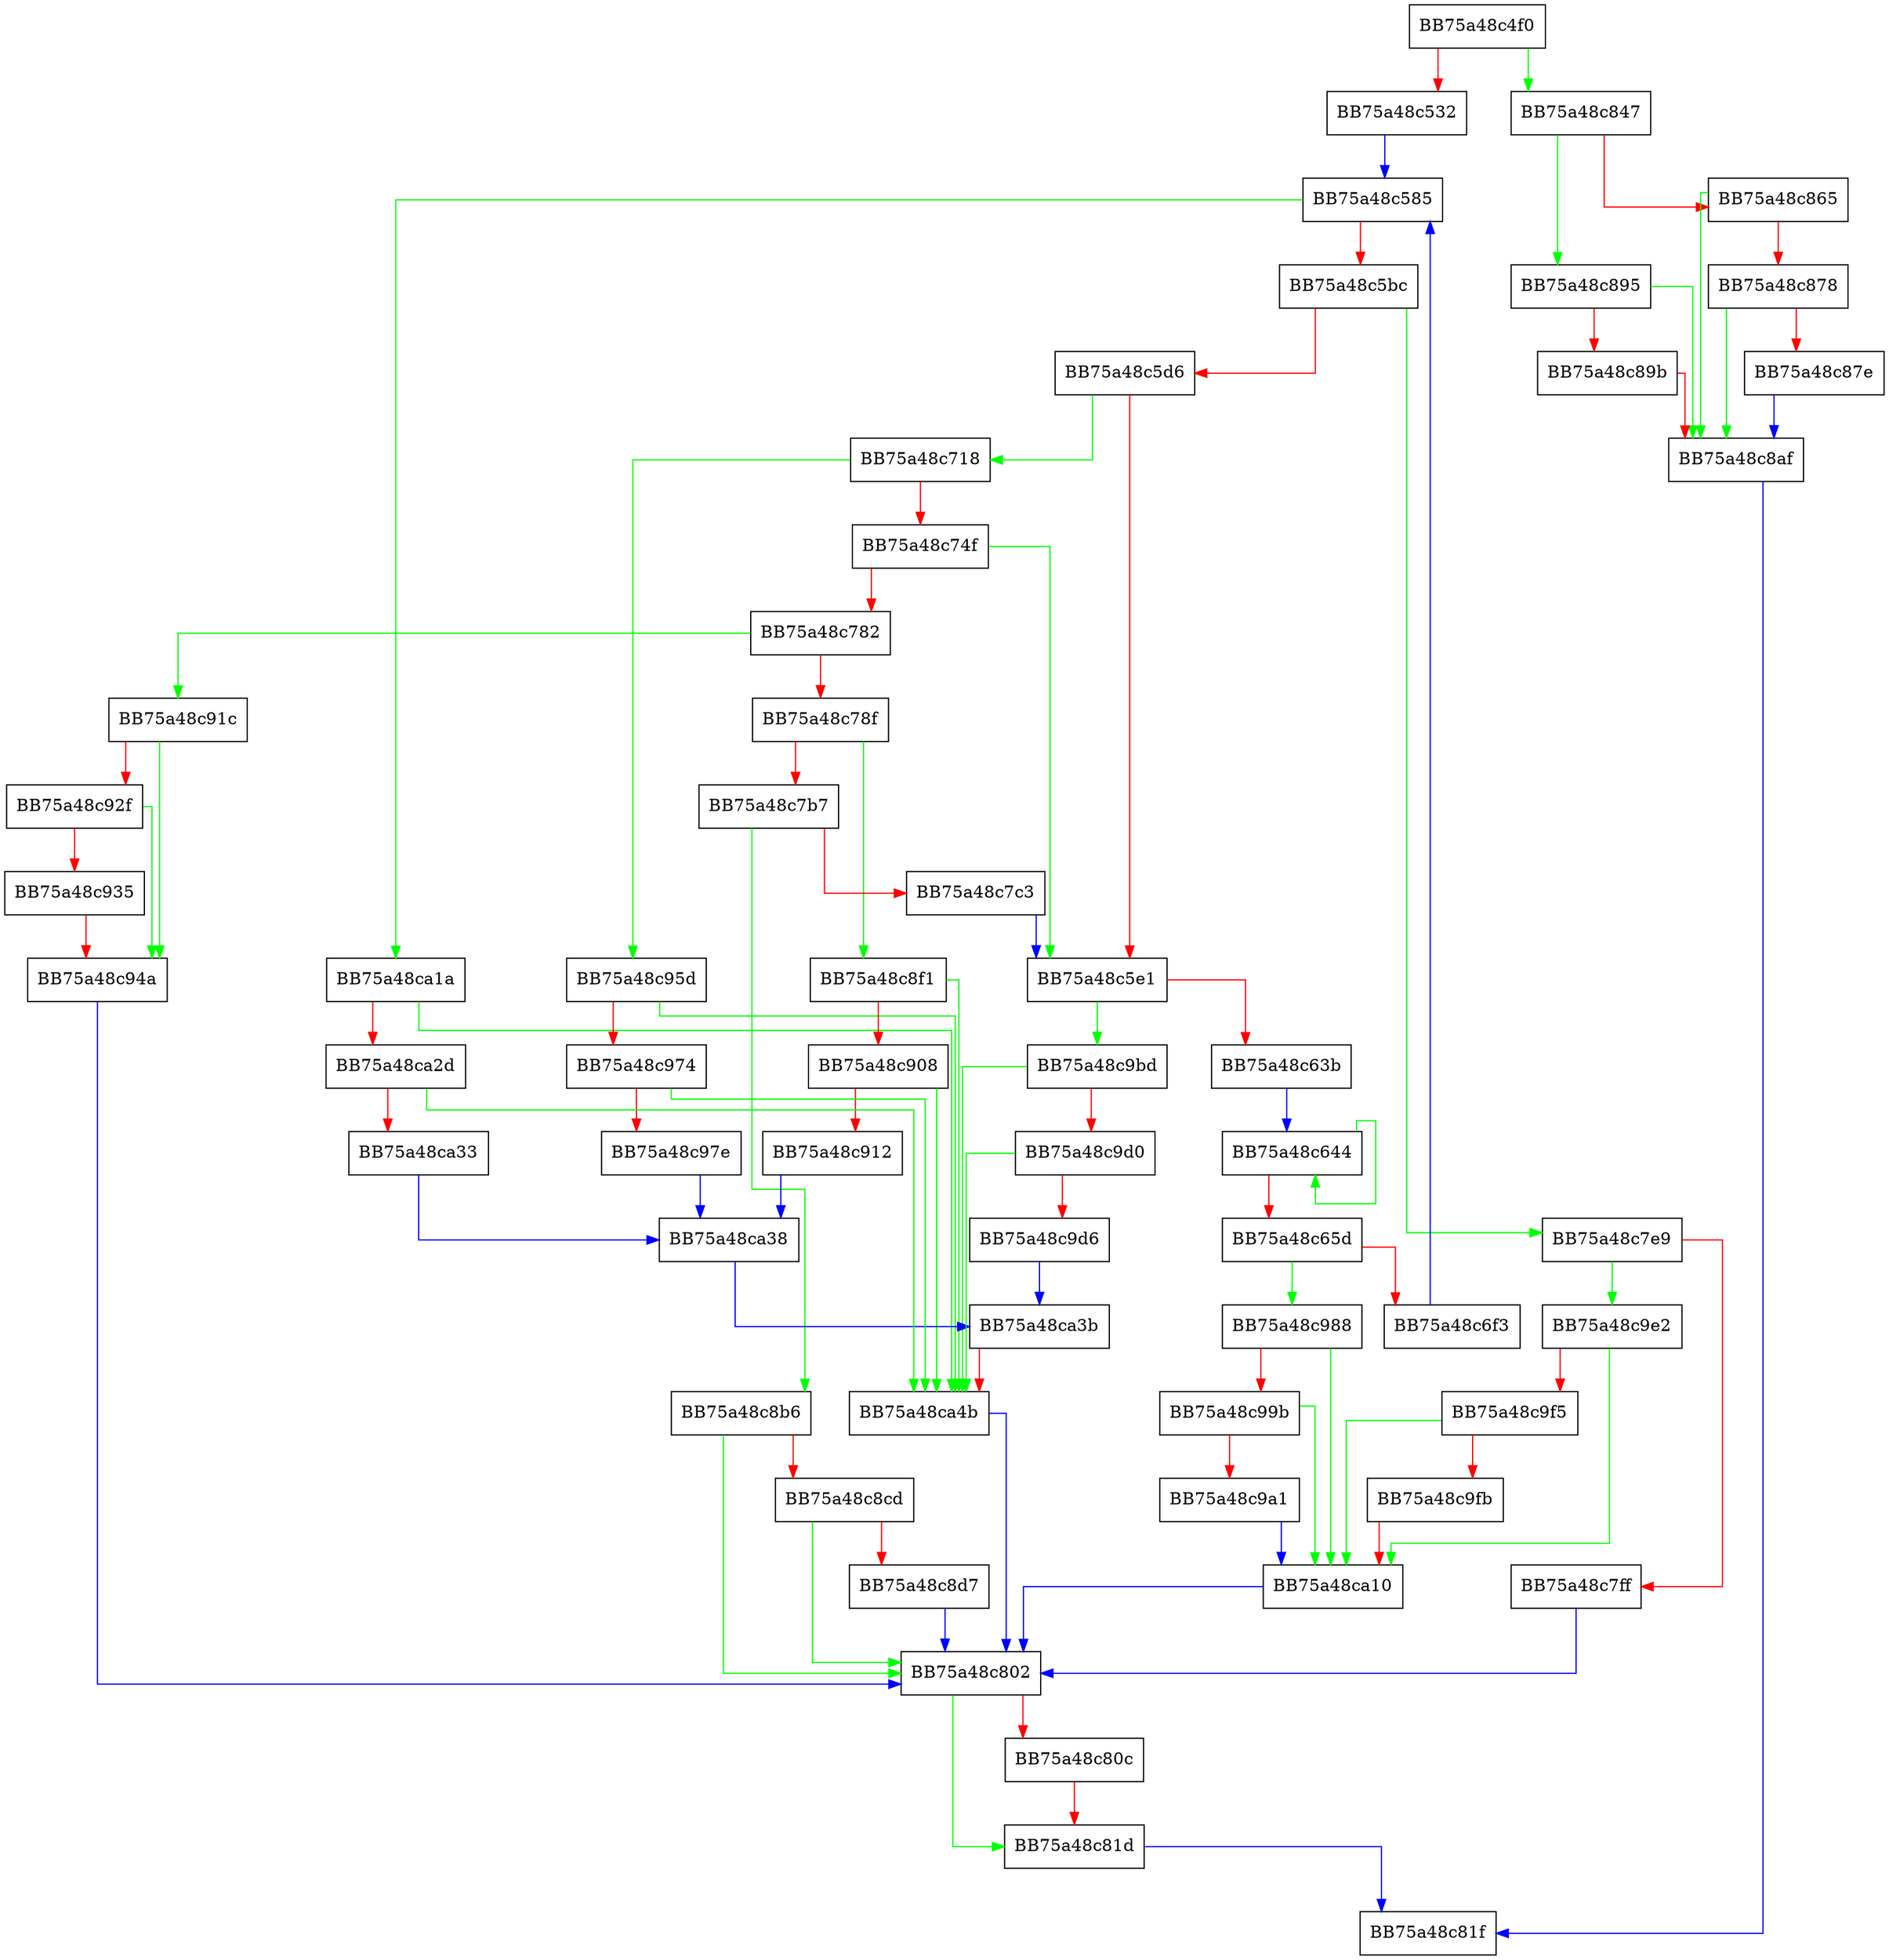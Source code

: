 digraph ResolveRelocations {
  node [shape="box"];
  graph [splines=ortho];
  BB75a48c4f0 -> BB75a48c847 [color="green"];
  BB75a48c4f0 -> BB75a48c532 [color="red"];
  BB75a48c532 -> BB75a48c585 [color="blue"];
  BB75a48c585 -> BB75a48ca1a [color="green"];
  BB75a48c585 -> BB75a48c5bc [color="red"];
  BB75a48c5bc -> BB75a48c7e9 [color="green"];
  BB75a48c5bc -> BB75a48c5d6 [color="red"];
  BB75a48c5d6 -> BB75a48c718 [color="green"];
  BB75a48c5d6 -> BB75a48c5e1 [color="red"];
  BB75a48c5e1 -> BB75a48c9bd [color="green"];
  BB75a48c5e1 -> BB75a48c63b [color="red"];
  BB75a48c63b -> BB75a48c644 [color="blue"];
  BB75a48c644 -> BB75a48c644 [color="green"];
  BB75a48c644 -> BB75a48c65d [color="red"];
  BB75a48c65d -> BB75a48c988 [color="green"];
  BB75a48c65d -> BB75a48c6f3 [color="red"];
  BB75a48c6f3 -> BB75a48c585 [color="blue"];
  BB75a48c718 -> BB75a48c95d [color="green"];
  BB75a48c718 -> BB75a48c74f [color="red"];
  BB75a48c74f -> BB75a48c5e1 [color="green"];
  BB75a48c74f -> BB75a48c782 [color="red"];
  BB75a48c782 -> BB75a48c91c [color="green"];
  BB75a48c782 -> BB75a48c78f [color="red"];
  BB75a48c78f -> BB75a48c8f1 [color="green"];
  BB75a48c78f -> BB75a48c7b7 [color="red"];
  BB75a48c7b7 -> BB75a48c8b6 [color="green"];
  BB75a48c7b7 -> BB75a48c7c3 [color="red"];
  BB75a48c7c3 -> BB75a48c5e1 [color="blue"];
  BB75a48c7e9 -> BB75a48c9e2 [color="green"];
  BB75a48c7e9 -> BB75a48c7ff [color="red"];
  BB75a48c7ff -> BB75a48c802 [color="blue"];
  BB75a48c802 -> BB75a48c81d [color="green"];
  BB75a48c802 -> BB75a48c80c [color="red"];
  BB75a48c80c -> BB75a48c81d [color="red"];
  BB75a48c81d -> BB75a48c81f [color="blue"];
  BB75a48c847 -> BB75a48c895 [color="green"];
  BB75a48c847 -> BB75a48c865 [color="red"];
  BB75a48c865 -> BB75a48c8af [color="green"];
  BB75a48c865 -> BB75a48c878 [color="red"];
  BB75a48c878 -> BB75a48c8af [color="green"];
  BB75a48c878 -> BB75a48c87e [color="red"];
  BB75a48c87e -> BB75a48c8af [color="blue"];
  BB75a48c895 -> BB75a48c8af [color="green"];
  BB75a48c895 -> BB75a48c89b [color="red"];
  BB75a48c89b -> BB75a48c8af [color="red"];
  BB75a48c8af -> BB75a48c81f [color="blue"];
  BB75a48c8b6 -> BB75a48c802 [color="green"];
  BB75a48c8b6 -> BB75a48c8cd [color="red"];
  BB75a48c8cd -> BB75a48c802 [color="green"];
  BB75a48c8cd -> BB75a48c8d7 [color="red"];
  BB75a48c8d7 -> BB75a48c802 [color="blue"];
  BB75a48c8f1 -> BB75a48ca4b [color="green"];
  BB75a48c8f1 -> BB75a48c908 [color="red"];
  BB75a48c908 -> BB75a48ca4b [color="green"];
  BB75a48c908 -> BB75a48c912 [color="red"];
  BB75a48c912 -> BB75a48ca38 [color="blue"];
  BB75a48c91c -> BB75a48c94a [color="green"];
  BB75a48c91c -> BB75a48c92f [color="red"];
  BB75a48c92f -> BB75a48c94a [color="green"];
  BB75a48c92f -> BB75a48c935 [color="red"];
  BB75a48c935 -> BB75a48c94a [color="red"];
  BB75a48c94a -> BB75a48c802 [color="blue"];
  BB75a48c95d -> BB75a48ca4b [color="green"];
  BB75a48c95d -> BB75a48c974 [color="red"];
  BB75a48c974 -> BB75a48ca4b [color="green"];
  BB75a48c974 -> BB75a48c97e [color="red"];
  BB75a48c97e -> BB75a48ca38 [color="blue"];
  BB75a48c988 -> BB75a48ca10 [color="green"];
  BB75a48c988 -> BB75a48c99b [color="red"];
  BB75a48c99b -> BB75a48ca10 [color="green"];
  BB75a48c99b -> BB75a48c9a1 [color="red"];
  BB75a48c9a1 -> BB75a48ca10 [color="blue"];
  BB75a48c9bd -> BB75a48ca4b [color="green"];
  BB75a48c9bd -> BB75a48c9d0 [color="red"];
  BB75a48c9d0 -> BB75a48ca4b [color="green"];
  BB75a48c9d0 -> BB75a48c9d6 [color="red"];
  BB75a48c9d6 -> BB75a48ca3b [color="blue"];
  BB75a48c9e2 -> BB75a48ca10 [color="green"];
  BB75a48c9e2 -> BB75a48c9f5 [color="red"];
  BB75a48c9f5 -> BB75a48ca10 [color="green"];
  BB75a48c9f5 -> BB75a48c9fb [color="red"];
  BB75a48c9fb -> BB75a48ca10 [color="red"];
  BB75a48ca10 -> BB75a48c802 [color="blue"];
  BB75a48ca1a -> BB75a48ca4b [color="green"];
  BB75a48ca1a -> BB75a48ca2d [color="red"];
  BB75a48ca2d -> BB75a48ca4b [color="green"];
  BB75a48ca2d -> BB75a48ca33 [color="red"];
  BB75a48ca33 -> BB75a48ca38 [color="blue"];
  BB75a48ca38 -> BB75a48ca3b [color="blue"];
  BB75a48ca3b -> BB75a48ca4b [color="red"];
  BB75a48ca4b -> BB75a48c802 [color="blue"];
}